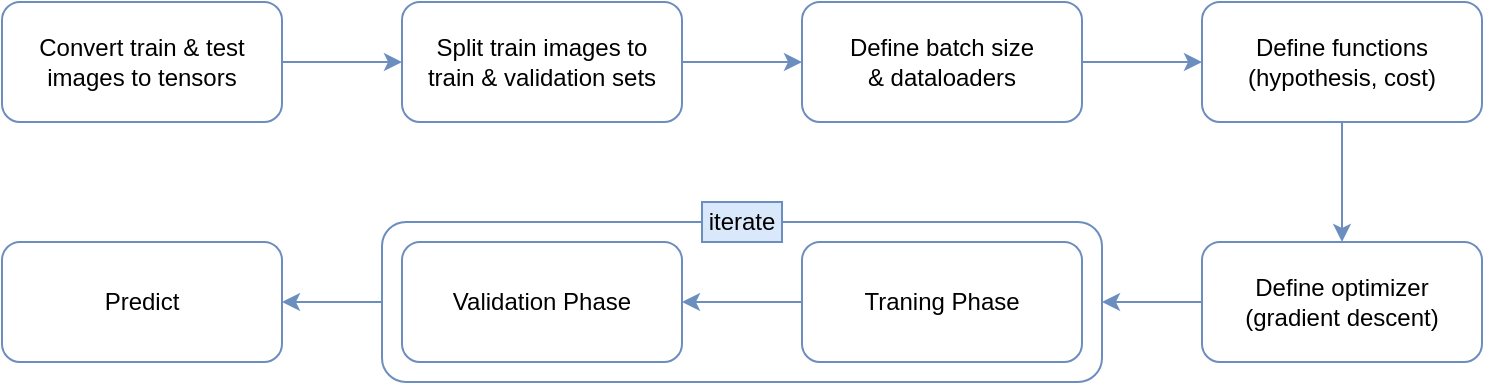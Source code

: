 <mxfile version="14.1.1" type="device" pages="3"><diagram id="4NiWPlZKkd58pCq56_bf" name="logistic_regression"><mxGraphModel dx="870" dy="682" grid="1" gridSize="10" guides="1" tooltips="1" connect="1" arrows="1" fold="1" page="1" pageScale="1" pageWidth="850" pageHeight="1100" math="0" shadow="0"><root><mxCell id="0"/><mxCell id="1" parent="0"/><mxCell id="EWVjJknZu8jpQ9K6kEpk-23" value="" style="group" vertex="1" connectable="0" parent="1"><mxGeometry x="40" y="220" width="740" height="190" as="geometry"/></mxCell><mxCell id="EWVjJknZu8jpQ9K6kEpk-1" value="Convert train &amp;amp; test images to tensors" style="rounded=1;whiteSpace=wrap;html=1;strokeColor=#6c8ebf;fillColor=none;" vertex="1" parent="EWVjJknZu8jpQ9K6kEpk-23"><mxGeometry width="140" height="60" as="geometry"/></mxCell><mxCell id="EWVjJknZu8jpQ9K6kEpk-2" value="Split train images to &lt;br&gt;train &amp;amp; validation sets" style="rounded=1;whiteSpace=wrap;html=1;strokeColor=#6c8ebf;fillColor=none;" vertex="1" parent="EWVjJknZu8jpQ9K6kEpk-23"><mxGeometry x="200" width="140" height="60" as="geometry"/></mxCell><mxCell id="EWVjJknZu8jpQ9K6kEpk-14" value="" style="edgeStyle=orthogonalEdgeStyle;rounded=0;orthogonalLoop=1;jettySize=auto;html=1;fillColor=#dae8fc;strokeColor=#6c8ebf;" edge="1" parent="EWVjJknZu8jpQ9K6kEpk-23" source="EWVjJknZu8jpQ9K6kEpk-1" target="EWVjJknZu8jpQ9K6kEpk-2"><mxGeometry relative="1" as="geometry"/></mxCell><mxCell id="EWVjJknZu8jpQ9K6kEpk-3" value="Define batch size &lt;br&gt;&amp;amp; dataloaders" style="rounded=1;whiteSpace=wrap;html=1;strokeColor=#6c8ebf;fillColor=none;" vertex="1" parent="EWVjJknZu8jpQ9K6kEpk-23"><mxGeometry x="400" width="140" height="60" as="geometry"/></mxCell><mxCell id="EWVjJknZu8jpQ9K6kEpk-15" value="" style="edgeStyle=orthogonalEdgeStyle;rounded=0;orthogonalLoop=1;jettySize=auto;html=1;fillColor=#dae8fc;strokeColor=#6c8ebf;" edge="1" parent="EWVjJknZu8jpQ9K6kEpk-23" source="EWVjJknZu8jpQ9K6kEpk-2" target="EWVjJknZu8jpQ9K6kEpk-3"><mxGeometry relative="1" as="geometry"/></mxCell><mxCell id="EWVjJknZu8jpQ9K6kEpk-4" value="Define functions&lt;br&gt;(hypothesis, cost)" style="rounded=1;whiteSpace=wrap;html=1;strokeColor=#6c8ebf;fillColor=none;" vertex="1" parent="EWVjJknZu8jpQ9K6kEpk-23"><mxGeometry x="600" width="140" height="60" as="geometry"/></mxCell><mxCell id="EWVjJknZu8jpQ9K6kEpk-16" value="" style="edgeStyle=orthogonalEdgeStyle;rounded=0;orthogonalLoop=1;jettySize=auto;html=1;fillColor=#dae8fc;strokeColor=#6c8ebf;" edge="1" parent="EWVjJknZu8jpQ9K6kEpk-23" source="EWVjJknZu8jpQ9K6kEpk-3" target="EWVjJknZu8jpQ9K6kEpk-4"><mxGeometry relative="1" as="geometry"/></mxCell><mxCell id="EWVjJknZu8jpQ9K6kEpk-5" value="Define optimizer&lt;br&gt;(gradient descent)" style="rounded=1;whiteSpace=wrap;html=1;strokeColor=#6c8ebf;fillColor=none;" vertex="1" parent="EWVjJknZu8jpQ9K6kEpk-23"><mxGeometry x="600" y="120" width="140" height="60" as="geometry"/></mxCell><mxCell id="EWVjJknZu8jpQ9K6kEpk-17" value="" style="edgeStyle=orthogonalEdgeStyle;rounded=0;orthogonalLoop=1;jettySize=auto;html=1;fillColor=#dae8fc;strokeColor=#6c8ebf;" edge="1" parent="EWVjJknZu8jpQ9K6kEpk-23" source="EWVjJknZu8jpQ9K6kEpk-4" target="EWVjJknZu8jpQ9K6kEpk-5"><mxGeometry relative="1" as="geometry"/></mxCell><mxCell id="EWVjJknZu8jpQ9K6kEpk-13" value="Predict" style="rounded=1;whiteSpace=wrap;html=1;strokeColor=#6c8ebf;fillColor=none;" vertex="1" parent="EWVjJknZu8jpQ9K6kEpk-23"><mxGeometry y="120" width="140" height="60" as="geometry"/></mxCell><mxCell id="EWVjJknZu8jpQ9K6kEpk-19" value="" style="edgeStyle=orthogonalEdgeStyle;rounded=0;orthogonalLoop=1;jettySize=auto;html=1;fillColor=#dae8fc;strokeColor=#6c8ebf;" edge="1" parent="EWVjJknZu8jpQ9K6kEpk-23" source="EWVjJknZu8jpQ9K6kEpk-8" target="EWVjJknZu8jpQ9K6kEpk-13"><mxGeometry relative="1" as="geometry"/></mxCell><mxCell id="EWVjJknZu8jpQ9K6kEpk-6" value="Traning Phase" style="rounded=1;whiteSpace=wrap;html=1;strokeColor=#6c8ebf;fillColor=none;" vertex="1" parent="EWVjJknZu8jpQ9K6kEpk-23"><mxGeometry x="400" y="120" width="140" height="60" as="geometry"/></mxCell><mxCell id="EWVjJknZu8jpQ9K6kEpk-7" value="Validation Phase" style="rounded=1;whiteSpace=wrap;html=1;strokeColor=#6c8ebf;fillColor=none;" vertex="1" parent="EWVjJknZu8jpQ9K6kEpk-23"><mxGeometry x="200" y="120" width="140" height="60" as="geometry"/></mxCell><mxCell id="EWVjJknZu8jpQ9K6kEpk-21" value="" style="edgeStyle=orthogonalEdgeStyle;rounded=0;orthogonalLoop=1;jettySize=auto;html=1;entryX=1;entryY=0.5;entryDx=0;entryDy=0;fillColor=#dae8fc;strokeColor=#6c8ebf;" edge="1" parent="EWVjJknZu8jpQ9K6kEpk-23" source="EWVjJknZu8jpQ9K6kEpk-6" target="EWVjJknZu8jpQ9K6kEpk-7"><mxGeometry relative="1" as="geometry"/></mxCell><object label="" id="EWVjJknZu8jpQ9K6kEpk-8"><mxCell style="rounded=1;whiteSpace=wrap;html=1;strokeColor=#6c8ebf;fillColor=none;" vertex="1" parent="EWVjJknZu8jpQ9K6kEpk-23"><mxGeometry x="190" y="110" width="360" height="80" as="geometry"/></mxCell></object><mxCell id="EWVjJknZu8jpQ9K6kEpk-18" style="edgeStyle=orthogonalEdgeStyle;rounded=0;orthogonalLoop=1;jettySize=auto;html=1;exitX=0;exitY=0.5;exitDx=0;exitDy=0;entryX=1;entryY=0.5;entryDx=0;entryDy=0;fillColor=#dae8fc;strokeColor=#6c8ebf;" edge="1" parent="EWVjJknZu8jpQ9K6kEpk-23" source="EWVjJknZu8jpQ9K6kEpk-5" target="EWVjJknZu8jpQ9K6kEpk-8"><mxGeometry relative="1" as="geometry"/></mxCell><mxCell id="EWVjJknZu8jpQ9K6kEpk-9" value="iterate" style="text;html=1;strokeColor=#6c8ebf;fillColor=#dae8fc;align=center;verticalAlign=middle;whiteSpace=wrap;rounded=0;fontStyle=0" vertex="1" parent="EWVjJknZu8jpQ9K6kEpk-23"><mxGeometry x="350" y="100" width="40" height="20" as="geometry"/></mxCell></root></mxGraphModel></diagram><diagram id="RqKD7Neg08TioxDdAAFh" name="training"><mxGraphModel dx="870" dy="682" grid="1" gridSize="10" guides="1" tooltips="1" connect="1" arrows="1" fold="1" page="1" pageScale="1" pageWidth="850" pageHeight="1100" math="0" shadow="0"><root><mxCell id="OVthbHvvAxurGSQ1bXkm-0"/><mxCell id="OVthbHvvAxurGSQ1bXkm-1" parent="OVthbHvvAxurGSQ1bXkm-0"/><mxCell id="vCSaa05QBOwTAb5aHIab-0" value="" style="edgeStyle=orthogonalEdgeStyle;rounded=0;orthogonalLoop=1;jettySize=auto;html=1;fillColor=#dae8fc;strokeColor=#6c8ebf;" edge="1" parent="OVthbHvvAxurGSQ1bXkm-1" source="QwGeC0M1-PfWTe3rB-pp-0" target="PJyaeQazf9CMJr6bb6_F-0"><mxGeometry relative="1" as="geometry"/></mxCell><mxCell id="QwGeC0M1-PfWTe3rB-pp-0" value="get tensors&lt;br&gt;of images &amp;amp; labels" style="rounded=1;whiteSpace=wrap;html=1;strokeColor=#6c8ebf;fillColor=none;" vertex="1" parent="OVthbHvvAxurGSQ1bXkm-1"><mxGeometry x="40" y="180" width="120" height="60" as="geometry"/></mxCell><mxCell id="vCSaa05QBOwTAb5aHIab-2" value="" style="edgeStyle=orthogonalEdgeStyle;rounded=0;orthogonalLoop=1;jettySize=auto;html=1;fillColor=#dae8fc;strokeColor=#6c8ebf;" edge="1" parent="OVthbHvvAxurGSQ1bXkm-1" source="Z10hbAx9VKciKEm8kSZG-0" target="Z10hbAx9VKciKEm8kSZG-1"><mxGeometry relative="1" as="geometry"/></mxCell><mxCell id="Z10hbAx9VKciKEm8kSZG-0" value="compute cost" style="rounded=1;whiteSpace=wrap;html=1;strokeColor=#6c8ebf;fillColor=none;" vertex="1" parent="OVthbHvvAxurGSQ1bXkm-1"><mxGeometry x="400" y="180" width="120" height="60" as="geometry"/></mxCell><mxCell id="Z10hbAx9VKciKEm8kSZG-1" value="optimize&lt;br&gt;parameters" style="rounded=1;whiteSpace=wrap;html=1;strokeColor=#6c8ebf;fillColor=none;" vertex="1" parent="OVthbHvvAxurGSQ1bXkm-1"><mxGeometry x="580" y="180" width="120" height="60" as="geometry"/></mxCell><mxCell id="vCSaa05QBOwTAb5aHIab-1" value="" style="edgeStyle=orthogonalEdgeStyle;rounded=0;orthogonalLoop=1;jettySize=auto;html=1;fillColor=#dae8fc;strokeColor=#6c8ebf;" edge="1" parent="OVthbHvvAxurGSQ1bXkm-1" source="PJyaeQazf9CMJr6bb6_F-0" target="Z10hbAx9VKciKEm8kSZG-0"><mxGeometry relative="1" as="geometry"/></mxCell><mxCell id="PJyaeQazf9CMJr6bb6_F-0" value="predict" style="rounded=1;whiteSpace=wrap;html=1;strokeColor=#6c8ebf;fillColor=none;" vertex="1" parent="OVthbHvvAxurGSQ1bXkm-1"><mxGeometry x="220" y="180" width="120" height="60" as="geometry"/></mxCell></root></mxGraphModel></diagram><diagram id="g3U3jMRGNqZJwNs7Zx1t" name="validation"><mxGraphModel dx="870" dy="682" grid="1" gridSize="10" guides="1" tooltips="1" connect="1" arrows="1" fold="1" page="1" pageScale="1" pageWidth="850" pageHeight="1100" math="0" shadow="0"><root><mxCell id="3-h7iKzvzLN1gE-Uwxn2-0"/><mxCell id="3-h7iKzvzLN1gE-Uwxn2-1" parent="3-h7iKzvzLN1gE-Uwxn2-0"/><mxCell id="hw1A-mzJimju5HSCDGPu-0" value="" style="edgeStyle=orthogonalEdgeStyle;rounded=0;orthogonalLoop=1;jettySize=auto;html=1;fillColor=#dae8fc;strokeColor=#6c8ebf;" edge="1" parent="3-h7iKzvzLN1gE-Uwxn2-1" source="3-h7iKzvzLN1gE-Uwxn2-2" target="xFo-8taNAqlJthbzj-6a-0"><mxGeometry relative="1" as="geometry"/></mxCell><mxCell id="3-h7iKzvzLN1gE-Uwxn2-2" value="get tensors&lt;br&gt;of images &amp;amp; labels" style="rounded=1;whiteSpace=wrap;html=1;strokeColor=#6c8ebf;fillColor=none;" vertex="1" parent="3-h7iKzvzLN1gE-Uwxn2-1"><mxGeometry x="40" y="220" width="120" height="60" as="geometry"/></mxCell><mxCell id="hw1A-mzJimju5HSCDGPu-1" value="" style="edgeStyle=orthogonalEdgeStyle;rounded=0;orthogonalLoop=1;jettySize=auto;html=1;fillColor=#dae8fc;strokeColor=#6c8ebf;" edge="1" parent="3-h7iKzvzLN1gE-Uwxn2-1" source="xFo-8taNAqlJthbzj-6a-0" target="xFo-8taNAqlJthbzj-6a-1"><mxGeometry relative="1" as="geometry"/></mxCell><mxCell id="xFo-8taNAqlJthbzj-6a-0" value="predict" style="rounded=1;whiteSpace=wrap;html=1;strokeColor=#6c8ebf;fillColor=none;" vertex="1" parent="3-h7iKzvzLN1gE-Uwxn2-1"><mxGeometry x="220" y="220" width="120" height="60" as="geometry"/></mxCell><mxCell id="hw1A-mzJimju5HSCDGPu-2" value="" style="edgeStyle=orthogonalEdgeStyle;rounded=0;orthogonalLoop=1;jettySize=auto;html=1;fillColor=#dae8fc;strokeColor=#6c8ebf;" edge="1" parent="3-h7iKzvzLN1gE-Uwxn2-1" source="xFo-8taNAqlJthbzj-6a-1" target="R1_bwpHsM9mUo_se3rFY-0"><mxGeometry relative="1" as="geometry"/></mxCell><mxCell id="xFo-8taNAqlJthbzj-6a-1" value="evaluate&lt;br&gt;(cost, accuracy)" style="rounded=1;whiteSpace=wrap;html=1;strokeColor=#6c8ebf;fillColor=none;" vertex="1" parent="3-h7iKzvzLN1gE-Uwxn2-1"><mxGeometry x="400" y="220" width="120" height="60" as="geometry"/></mxCell><mxCell id="R1_bwpHsM9mUo_se3rFY-0" value="save log" style="rounded=1;whiteSpace=wrap;html=1;strokeColor=#6c8ebf;fillColor=none;" vertex="1" parent="3-h7iKzvzLN1gE-Uwxn2-1"><mxGeometry x="580" y="220" width="120" height="60" as="geometry"/></mxCell></root></mxGraphModel></diagram></mxfile>